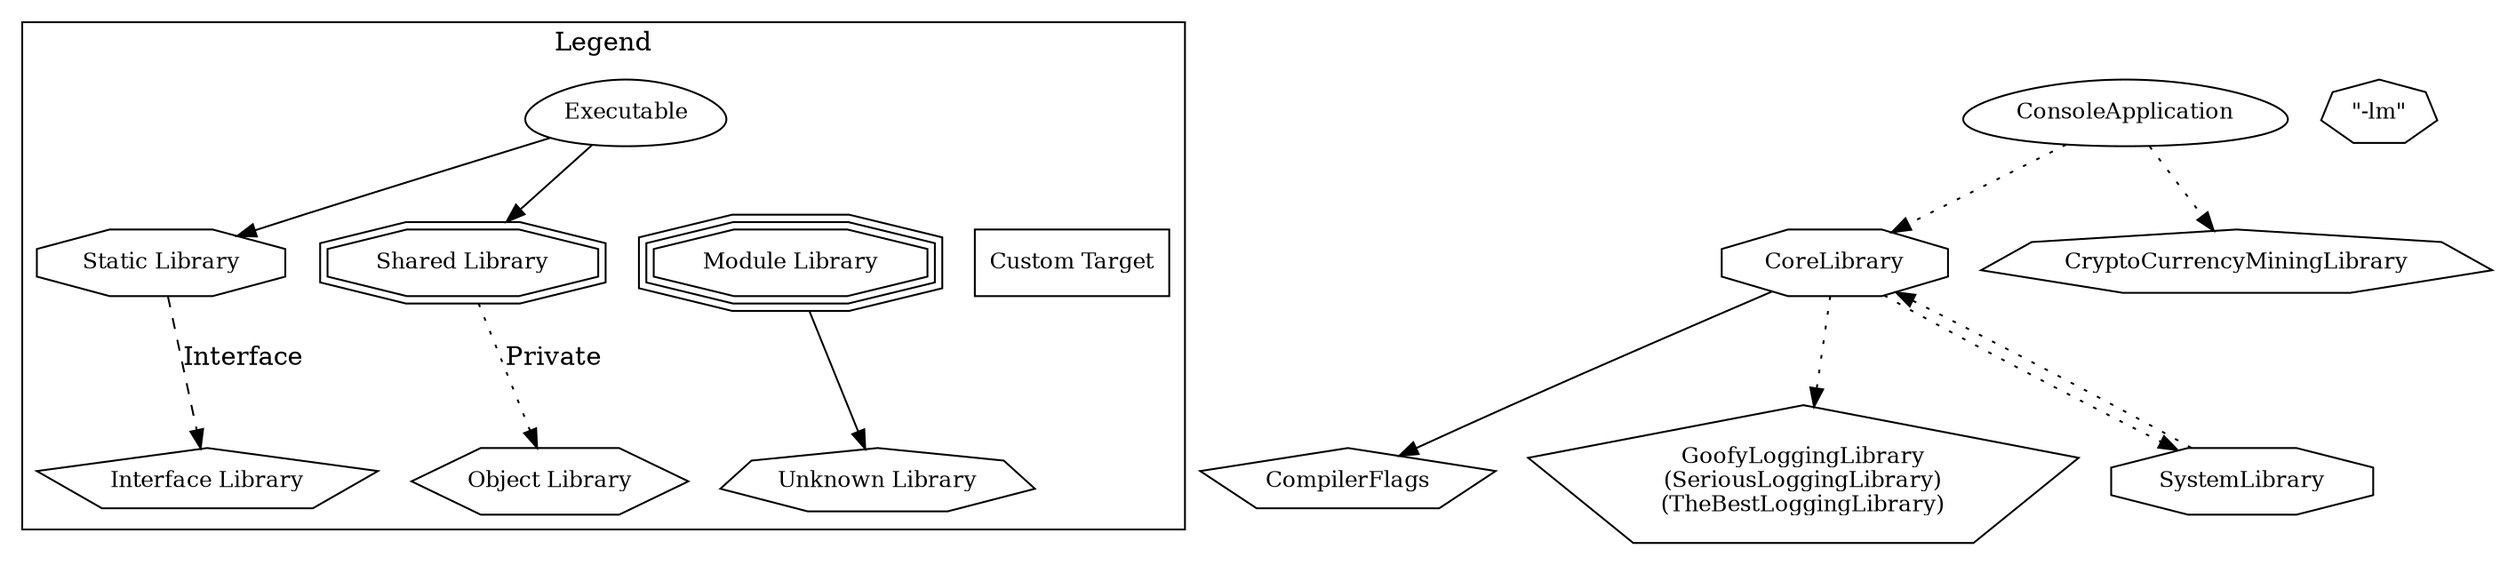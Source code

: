 digraph "GraphvizTestProject" {
node [
  fontsize = "12"
];
subgraph clusterLegend {
  label = "Legend";
  color = black;
  edge [ style = invis ];
  legendNode0 [ label = "Executable", shape = egg ];
  legendNode1 [ label = "Static Library", shape = octagon ];
  legendNode2 [ label = "Shared Library", shape = doubleoctagon ];
  legendNode3 [ label = "Module Library", shape = tripleoctagon ];
  legendNode4 [ label = "Interface Library", shape = pentagon ];
  legendNode5 [ label = "Object Library", shape = hexagon ];
  legendNode6 [ label = "Unknown Library", shape = septagon ];
  legendNode7 [ label = "Custom Target", shape = box ];
  legendNode0 -> legendNode1 [ style = solid ];
  legendNode0 -> legendNode2 [ style = solid ];
  legendNode0 -> legendNode3;
  legendNode1 -> legendNode4 [ label = "Interface", style = dashed ];
  legendNode2 -> legendNode5 [ label = "Private", style = dotted ];
  legendNode3 -> legendNode6 [ style = solid ];
  legendNode0 -> legendNode7;
}
    "node0" [ label = "CompilerFlags", shape = pentagon ];
    "node1" [ label = "ConsoleApplication", shape = egg ];
    "node2" [ label = "CoreLibrary", shape = octagon ];
    "node2" -> "node0"  // CoreLibrary -> CompilerFlags
    "node3" [ label = "GoofyLoggingLibrary\n(SeriousLoggingLibrary)\n(TheBestLoggingLibrary)", shape = pentagon ];
    "node2" -> "node3" [ style = dotted ] // CoreLibrary -> GoofyLoggingLibrary
    "node4" [ label = "SystemLibrary", shape = octagon ];
    "node4" -> "node2" [ style = dotted ] // SystemLibrary -> CoreLibrary
    "node2" -> "node4" [ style = dotted ] // CoreLibrary -> SystemLibrary
    "node1" -> "node2" [ style = dotted ] // ConsoleApplication -> CoreLibrary
    "node5" [ label = "CryptoCurrencyMiningLibrary", shape = septagon ];
    "node1" -> "node5" [ style = dotted ] // ConsoleApplication -> CryptoCurrencyMiningLibrary
    "node6" [ label = "\"-lm\"", shape = septagon ];
}
